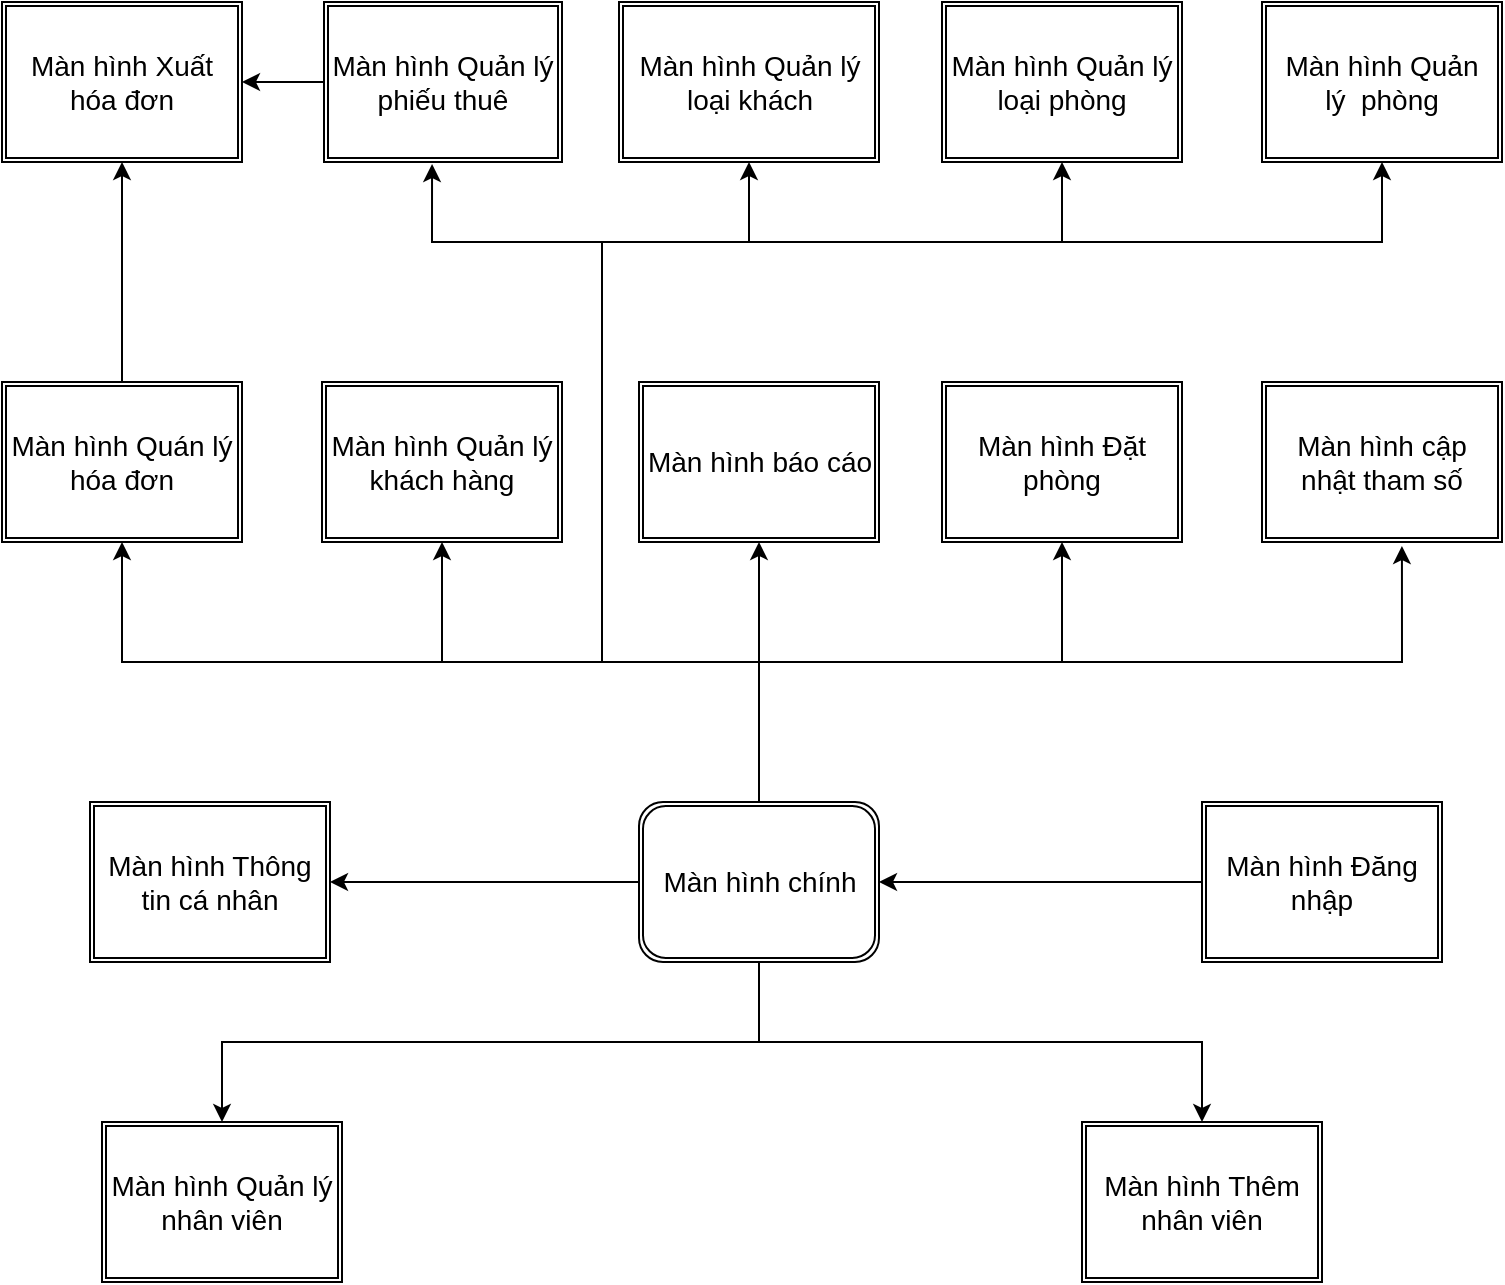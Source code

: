 <mxfile version="14.7.3" type="github">
  <diagram id="Rk5YkfSThUEQqbxZMaHW" name="Page-1">
    <mxGraphModel dx="1064" dy="514" grid="1" gridSize="10" guides="1" tooltips="1" connect="1" arrows="1" fold="1" page="1" pageScale="1" pageWidth="827" pageHeight="1169" math="0" shadow="0">
      <root>
        <mxCell id="0" />
        <mxCell id="1" parent="0" />
        <mxCell id="315UrNdyhWm19qhBakBZ-19" style="edgeStyle=orthogonalEdgeStyle;rounded=0;orthogonalLoop=1;jettySize=auto;html=1;exitX=0;exitY=0.5;exitDx=0;exitDy=0;entryX=1;entryY=0.5;entryDx=0;entryDy=0;" parent="1" source="315UrNdyhWm19qhBakBZ-2" target="315UrNdyhWm19qhBakBZ-4" edge="1">
          <mxGeometry relative="1" as="geometry" />
        </mxCell>
        <mxCell id="315UrNdyhWm19qhBakBZ-20" value="" style="edgeStyle=orthogonalEdgeStyle;rounded=0;orthogonalLoop=1;jettySize=auto;html=1;exitX=0.5;exitY=1;exitDx=0;exitDy=0;" parent="1" source="315UrNdyhWm19qhBakBZ-2" target="315UrNdyhWm19qhBakBZ-3" edge="1">
          <mxGeometry relative="1" as="geometry">
            <Array as="points">
              <mxPoint x="429" y="600" />
              <mxPoint x="650" y="600" />
            </Array>
          </mxGeometry>
        </mxCell>
        <mxCell id="315UrNdyhWm19qhBakBZ-23" style="edgeStyle=orthogonalEdgeStyle;rounded=0;orthogonalLoop=1;jettySize=auto;html=1;exitX=0.5;exitY=1;exitDx=0;exitDy=0;entryX=0.5;entryY=0;entryDx=0;entryDy=0;" parent="1" source="315UrNdyhWm19qhBakBZ-2" target="315UrNdyhWm19qhBakBZ-17" edge="1">
          <mxGeometry relative="1" as="geometry" />
        </mxCell>
        <mxCell id="315UrNdyhWm19qhBakBZ-30" style="edgeStyle=orthogonalEdgeStyle;rounded=0;orthogonalLoop=1;jettySize=auto;html=1;entryX=0.5;entryY=1;entryDx=0;entryDy=0;" parent="1" source="315UrNdyhWm19qhBakBZ-2" target="315UrNdyhWm19qhBakBZ-14" edge="1">
          <mxGeometry relative="1" as="geometry">
            <mxPoint x="418" y="350" as="targetPoint" />
          </mxGeometry>
        </mxCell>
        <mxCell id="315UrNdyhWm19qhBakBZ-31" style="edgeStyle=orthogonalEdgeStyle;rounded=0;orthogonalLoop=1;jettySize=auto;html=1;exitX=0.5;exitY=0;exitDx=0;exitDy=0;entryX=0.5;entryY=1;entryDx=0;entryDy=0;" parent="1" source="315UrNdyhWm19qhBakBZ-2" target="315UrNdyhWm19qhBakBZ-7" edge="1">
          <mxGeometry relative="1" as="geometry">
            <Array as="points">
              <mxPoint x="429" y="410" />
              <mxPoint x="270" y="410" />
            </Array>
          </mxGeometry>
        </mxCell>
        <mxCell id="315UrNdyhWm19qhBakBZ-32" style="edgeStyle=orthogonalEdgeStyle;rounded=0;orthogonalLoop=1;jettySize=auto;html=1;exitX=0.5;exitY=0;exitDx=0;exitDy=0;entryX=0.5;entryY=1;entryDx=0;entryDy=0;" parent="1" source="315UrNdyhWm19qhBakBZ-2" target="315UrNdyhWm19qhBakBZ-11" edge="1">
          <mxGeometry relative="1" as="geometry">
            <Array as="points">
              <mxPoint x="429" y="410" />
              <mxPoint x="580" y="410" />
            </Array>
          </mxGeometry>
        </mxCell>
        <mxCell id="315UrNdyhWm19qhBakBZ-33" style="edgeStyle=orthogonalEdgeStyle;rounded=0;orthogonalLoop=1;jettySize=auto;html=1;exitX=0.5;exitY=0;exitDx=0;exitDy=0;entryX=0.583;entryY=1.025;entryDx=0;entryDy=0;entryPerimeter=0;" parent="1" source="315UrNdyhWm19qhBakBZ-2" target="315UrNdyhWm19qhBakBZ-15" edge="1">
          <mxGeometry relative="1" as="geometry">
            <Array as="points">
              <mxPoint x="429" y="410" />
              <mxPoint x="750" y="410" />
            </Array>
          </mxGeometry>
        </mxCell>
        <mxCell id="315UrNdyhWm19qhBakBZ-34" style="edgeStyle=orthogonalEdgeStyle;rounded=0;orthogonalLoop=1;jettySize=auto;html=1;exitX=0.5;exitY=0;exitDx=0;exitDy=0;entryX=0.5;entryY=1;entryDx=0;entryDy=0;" parent="1" source="315UrNdyhWm19qhBakBZ-2" target="315UrNdyhWm19qhBakBZ-12" edge="1">
          <mxGeometry relative="1" as="geometry">
            <Array as="points">
              <mxPoint x="429" y="410" />
              <mxPoint x="110" y="410" />
            </Array>
          </mxGeometry>
        </mxCell>
        <mxCell id="315UrNdyhWm19qhBakBZ-35" style="edgeStyle=orthogonalEdgeStyle;rounded=0;orthogonalLoop=1;jettySize=auto;html=1;exitX=0.5;exitY=0;exitDx=0;exitDy=0;entryX=0.454;entryY=1.013;entryDx=0;entryDy=0;entryPerimeter=0;" parent="1" source="315UrNdyhWm19qhBakBZ-2" target="315UrNdyhWm19qhBakBZ-26" edge="1">
          <mxGeometry relative="1" as="geometry">
            <Array as="points">
              <mxPoint x="429" y="410" />
              <mxPoint x="350" y="410" />
              <mxPoint x="350" y="200" />
              <mxPoint x="265" y="200" />
            </Array>
          </mxGeometry>
        </mxCell>
        <mxCell id="315UrNdyhWm19qhBakBZ-37" style="edgeStyle=orthogonalEdgeStyle;rounded=0;orthogonalLoop=1;jettySize=auto;html=1;exitX=0.5;exitY=0;exitDx=0;exitDy=0;entryX=0.5;entryY=1;entryDx=0;entryDy=0;" parent="1" source="315UrNdyhWm19qhBakBZ-2" target="315UrNdyhWm19qhBakBZ-8" edge="1">
          <mxGeometry relative="1" as="geometry">
            <mxPoint x="429" y="200" as="targetPoint" />
            <Array as="points">
              <mxPoint x="429" y="410" />
              <mxPoint x="350" y="410" />
              <mxPoint x="350" y="200" />
              <mxPoint x="424" y="200" />
            </Array>
          </mxGeometry>
        </mxCell>
        <mxCell id="315UrNdyhWm19qhBakBZ-38" style="edgeStyle=orthogonalEdgeStyle;rounded=0;orthogonalLoop=1;jettySize=auto;html=1;exitX=0.5;exitY=0;exitDx=0;exitDy=0;entryX=0.5;entryY=1;entryDx=0;entryDy=0;" parent="1" source="315UrNdyhWm19qhBakBZ-2" target="315UrNdyhWm19qhBakBZ-10" edge="1">
          <mxGeometry relative="1" as="geometry">
            <mxPoint x="580" y="200" as="targetPoint" />
            <Array as="points">
              <mxPoint x="429" y="410" />
              <mxPoint x="350" y="410" />
              <mxPoint x="350" y="200" />
              <mxPoint x="580" y="200" />
            </Array>
          </mxGeometry>
        </mxCell>
        <mxCell id="315UrNdyhWm19qhBakBZ-40" style="edgeStyle=orthogonalEdgeStyle;rounded=0;orthogonalLoop=1;jettySize=auto;html=1;exitX=0.5;exitY=0;exitDx=0;exitDy=0;entryX=0.5;entryY=1;entryDx=0;entryDy=0;" parent="1" source="315UrNdyhWm19qhBakBZ-2" target="315UrNdyhWm19qhBakBZ-9" edge="1">
          <mxGeometry relative="1" as="geometry">
            <mxPoint x="350" y="200" as="targetPoint" />
            <Array as="points">
              <mxPoint x="429" y="410" />
              <mxPoint x="350" y="410" />
              <mxPoint x="350" y="200" />
              <mxPoint x="740" y="200" />
            </Array>
          </mxGeometry>
        </mxCell>
        <mxCell id="315UrNdyhWm19qhBakBZ-2" value="&lt;font style=&quot;font-size: 14px&quot;&gt;Màn hình chính&lt;/font&gt;" style="shape=ext;double=1;rounded=1;whiteSpace=wrap;html=1;" parent="1" vertex="1">
          <mxGeometry x="368.5" y="480" width="120" height="80" as="geometry" />
        </mxCell>
        <mxCell id="315UrNdyhWm19qhBakBZ-3" value="&lt;font style=&quot;font-size: 14px&quot;&gt;Màn hình Thêm nhân viên&lt;/font&gt;" style="shape=ext;double=1;rounded=0;whiteSpace=wrap;html=1;" parent="1" vertex="1">
          <mxGeometry x="590" y="640" width="120" height="80" as="geometry" />
        </mxCell>
        <mxCell id="315UrNdyhWm19qhBakBZ-4" value="&lt;font style=&quot;font-size: 14px&quot;&gt;Màn hình Thông tin cá nhân&lt;/font&gt;" style="shape=ext;double=1;rounded=0;whiteSpace=wrap;html=1;" parent="1" vertex="1">
          <mxGeometry x="94" y="480" width="120" height="80" as="geometry" />
        </mxCell>
        <mxCell id="315UrNdyhWm19qhBakBZ-18" style="edgeStyle=orthogonalEdgeStyle;rounded=0;orthogonalLoop=1;jettySize=auto;html=1;exitX=0;exitY=0.5;exitDx=0;exitDy=0;entryX=1;entryY=0.5;entryDx=0;entryDy=0;" parent="1" source="315UrNdyhWm19qhBakBZ-5" target="315UrNdyhWm19qhBakBZ-2" edge="1">
          <mxGeometry relative="1" as="geometry" />
        </mxCell>
        <mxCell id="315UrNdyhWm19qhBakBZ-5" value="&lt;font style=&quot;font-size: 14px&quot;&gt;Màn hình Đăng nhập&lt;/font&gt;" style="shape=ext;double=1;rounded=0;whiteSpace=wrap;html=1;" parent="1" vertex="1">
          <mxGeometry x="650" y="480" width="120" height="80" as="geometry" />
        </mxCell>
        <mxCell id="315UrNdyhWm19qhBakBZ-7" value="&lt;font style=&quot;font-size: 14px&quot;&gt;Màn hình Quản lý khách hàng&lt;/font&gt;" style="shape=ext;double=1;rounded=0;whiteSpace=wrap;html=1;" parent="1" vertex="1">
          <mxGeometry x="210" y="270" width="120" height="80" as="geometry" />
        </mxCell>
        <mxCell id="315UrNdyhWm19qhBakBZ-8" value="&lt;font style=&quot;font-size: 14px&quot;&gt;Màn hình Quản lý loại khách&lt;/font&gt;" style="shape=ext;double=1;rounded=0;whiteSpace=wrap;html=1;" parent="1" vertex="1">
          <mxGeometry x="358.5" y="80" width="130" height="80" as="geometry" />
        </mxCell>
        <mxCell id="315UrNdyhWm19qhBakBZ-9" value="&lt;font style=&quot;font-size: 14px&quot;&gt;Màn hình Quản lý&amp;nbsp;&amp;nbsp;phòng&lt;/font&gt;" style="shape=ext;double=1;rounded=0;whiteSpace=wrap;html=1;" parent="1" vertex="1">
          <mxGeometry x="680" y="80" width="120" height="80" as="geometry" />
        </mxCell>
        <mxCell id="315UrNdyhWm19qhBakBZ-10" value="&lt;font style=&quot;font-size: 14px&quot;&gt;Màn hình Quản lý loại phòng&lt;/font&gt;" style="shape=ext;double=1;rounded=0;whiteSpace=wrap;html=1;" parent="1" vertex="1">
          <mxGeometry x="520" y="80" width="120" height="80" as="geometry" />
        </mxCell>
        <mxCell id="315UrNdyhWm19qhBakBZ-11" value="&lt;font style=&quot;font-size: 14px&quot;&gt;Màn hình Đặt phòng&lt;/font&gt;" style="shape=ext;double=1;rounded=0;whiteSpace=wrap;html=1;" parent="1" vertex="1">
          <mxGeometry x="520" y="270" width="120" height="80" as="geometry" />
        </mxCell>
        <mxCell id="315UrNdyhWm19qhBakBZ-28" style="edgeStyle=orthogonalEdgeStyle;rounded=0;orthogonalLoop=1;jettySize=auto;html=1;entryX=0.5;entryY=1;entryDx=0;entryDy=0;" parent="1" source="315UrNdyhWm19qhBakBZ-12" target="315UrNdyhWm19qhBakBZ-13" edge="1">
          <mxGeometry relative="1" as="geometry" />
        </mxCell>
        <mxCell id="315UrNdyhWm19qhBakBZ-12" value="&lt;font style=&quot;font-size: 14px&quot;&gt;Màn hình Quán lý hóa đơn&lt;/font&gt;" style="shape=ext;double=1;rounded=0;whiteSpace=wrap;html=1;" parent="1" vertex="1">
          <mxGeometry x="50" y="270" width="120" height="80" as="geometry" />
        </mxCell>
        <mxCell id="315UrNdyhWm19qhBakBZ-13" value="&lt;font style=&quot;font-size: 14px&quot;&gt;Màn hình Xuất hóa đơn&lt;/font&gt;" style="shape=ext;double=1;rounded=0;whiteSpace=wrap;html=1;" parent="1" vertex="1">
          <mxGeometry x="50" y="80" width="120" height="80" as="geometry" />
        </mxCell>
        <mxCell id="315UrNdyhWm19qhBakBZ-14" value="&lt;font style=&quot;font-size: 14px&quot;&gt;Màn hình báo cáo&lt;/font&gt;" style="shape=ext;double=1;rounded=0;whiteSpace=wrap;html=1;" parent="1" vertex="1">
          <mxGeometry x="368.5" y="270" width="120" height="80" as="geometry" />
        </mxCell>
        <mxCell id="315UrNdyhWm19qhBakBZ-15" value="&lt;font style=&quot;font-size: 14px&quot;&gt;Màn hình cập nhật tham số&lt;br&gt;&lt;/font&gt;" style="shape=ext;double=1;rounded=0;whiteSpace=wrap;html=1;" parent="1" vertex="1">
          <mxGeometry x="680" y="270" width="120" height="80" as="geometry" />
        </mxCell>
        <mxCell id="315UrNdyhWm19qhBakBZ-17" value="&lt;font style=&quot;font-size: 14px&quot;&gt;Màn hình Quản lý nhân viên&lt;br&gt;&lt;/font&gt;" style="shape=ext;double=1;rounded=0;whiteSpace=wrap;html=1;" parent="1" vertex="1">
          <mxGeometry x="100" y="640" width="120" height="80" as="geometry" />
        </mxCell>
        <mxCell id="315UrNdyhWm19qhBakBZ-29" style="edgeStyle=orthogonalEdgeStyle;rounded=0;orthogonalLoop=1;jettySize=auto;html=1;entryX=1;entryY=0.5;entryDx=0;entryDy=0;" parent="1" source="315UrNdyhWm19qhBakBZ-26" target="315UrNdyhWm19qhBakBZ-13" edge="1">
          <mxGeometry relative="1" as="geometry" />
        </mxCell>
        <mxCell id="315UrNdyhWm19qhBakBZ-26" value="&lt;font style=&quot;font-size: 14px&quot;&gt;Màn hình Quản lý phiếu thuê&lt;/font&gt;" style="shape=ext;double=1;rounded=0;whiteSpace=wrap;html=1;" parent="1" vertex="1">
          <mxGeometry x="211" y="80" width="119" height="80" as="geometry" />
        </mxCell>
      </root>
    </mxGraphModel>
  </diagram>
</mxfile>
